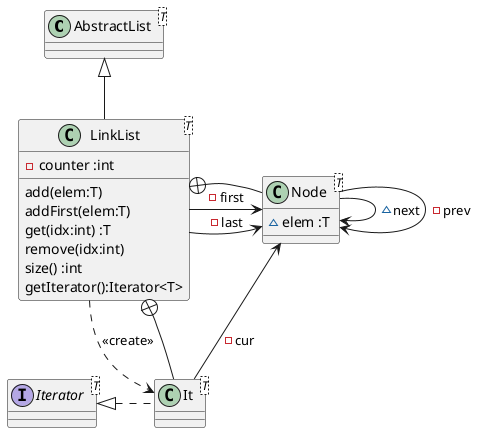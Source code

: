 @startuml

class AbstractList<T>

class LinkList<T> {
  '-first :Node
  -counter :int
  add(elem:T)
  addFirst(elem:T)
  get(idx:int) :T
  remove(idx:int)
  size() :int
  getIterator():Iterator<T>
}
LinkList ..> It : <<create>>
AbstractList <|-- LinkList

interface Iterator<T> {
   '+hasNext():boolean
   '+next():T
}

class It<T> {
   '+hasNext():boolean
   '+next():int
}

class Node<T> {
  ~elem :T
  '~next :Node
}

Node <- It : -cur
Node -> Node : ~next
Node -> Node : -prev
'LinkList ..> IntIterator
LinkList +- Node : "  "
LinkList -> Node : -first
LinkList -> Node : -last
LinkList +-- It

Iterator <|. It : "      "

@enduml